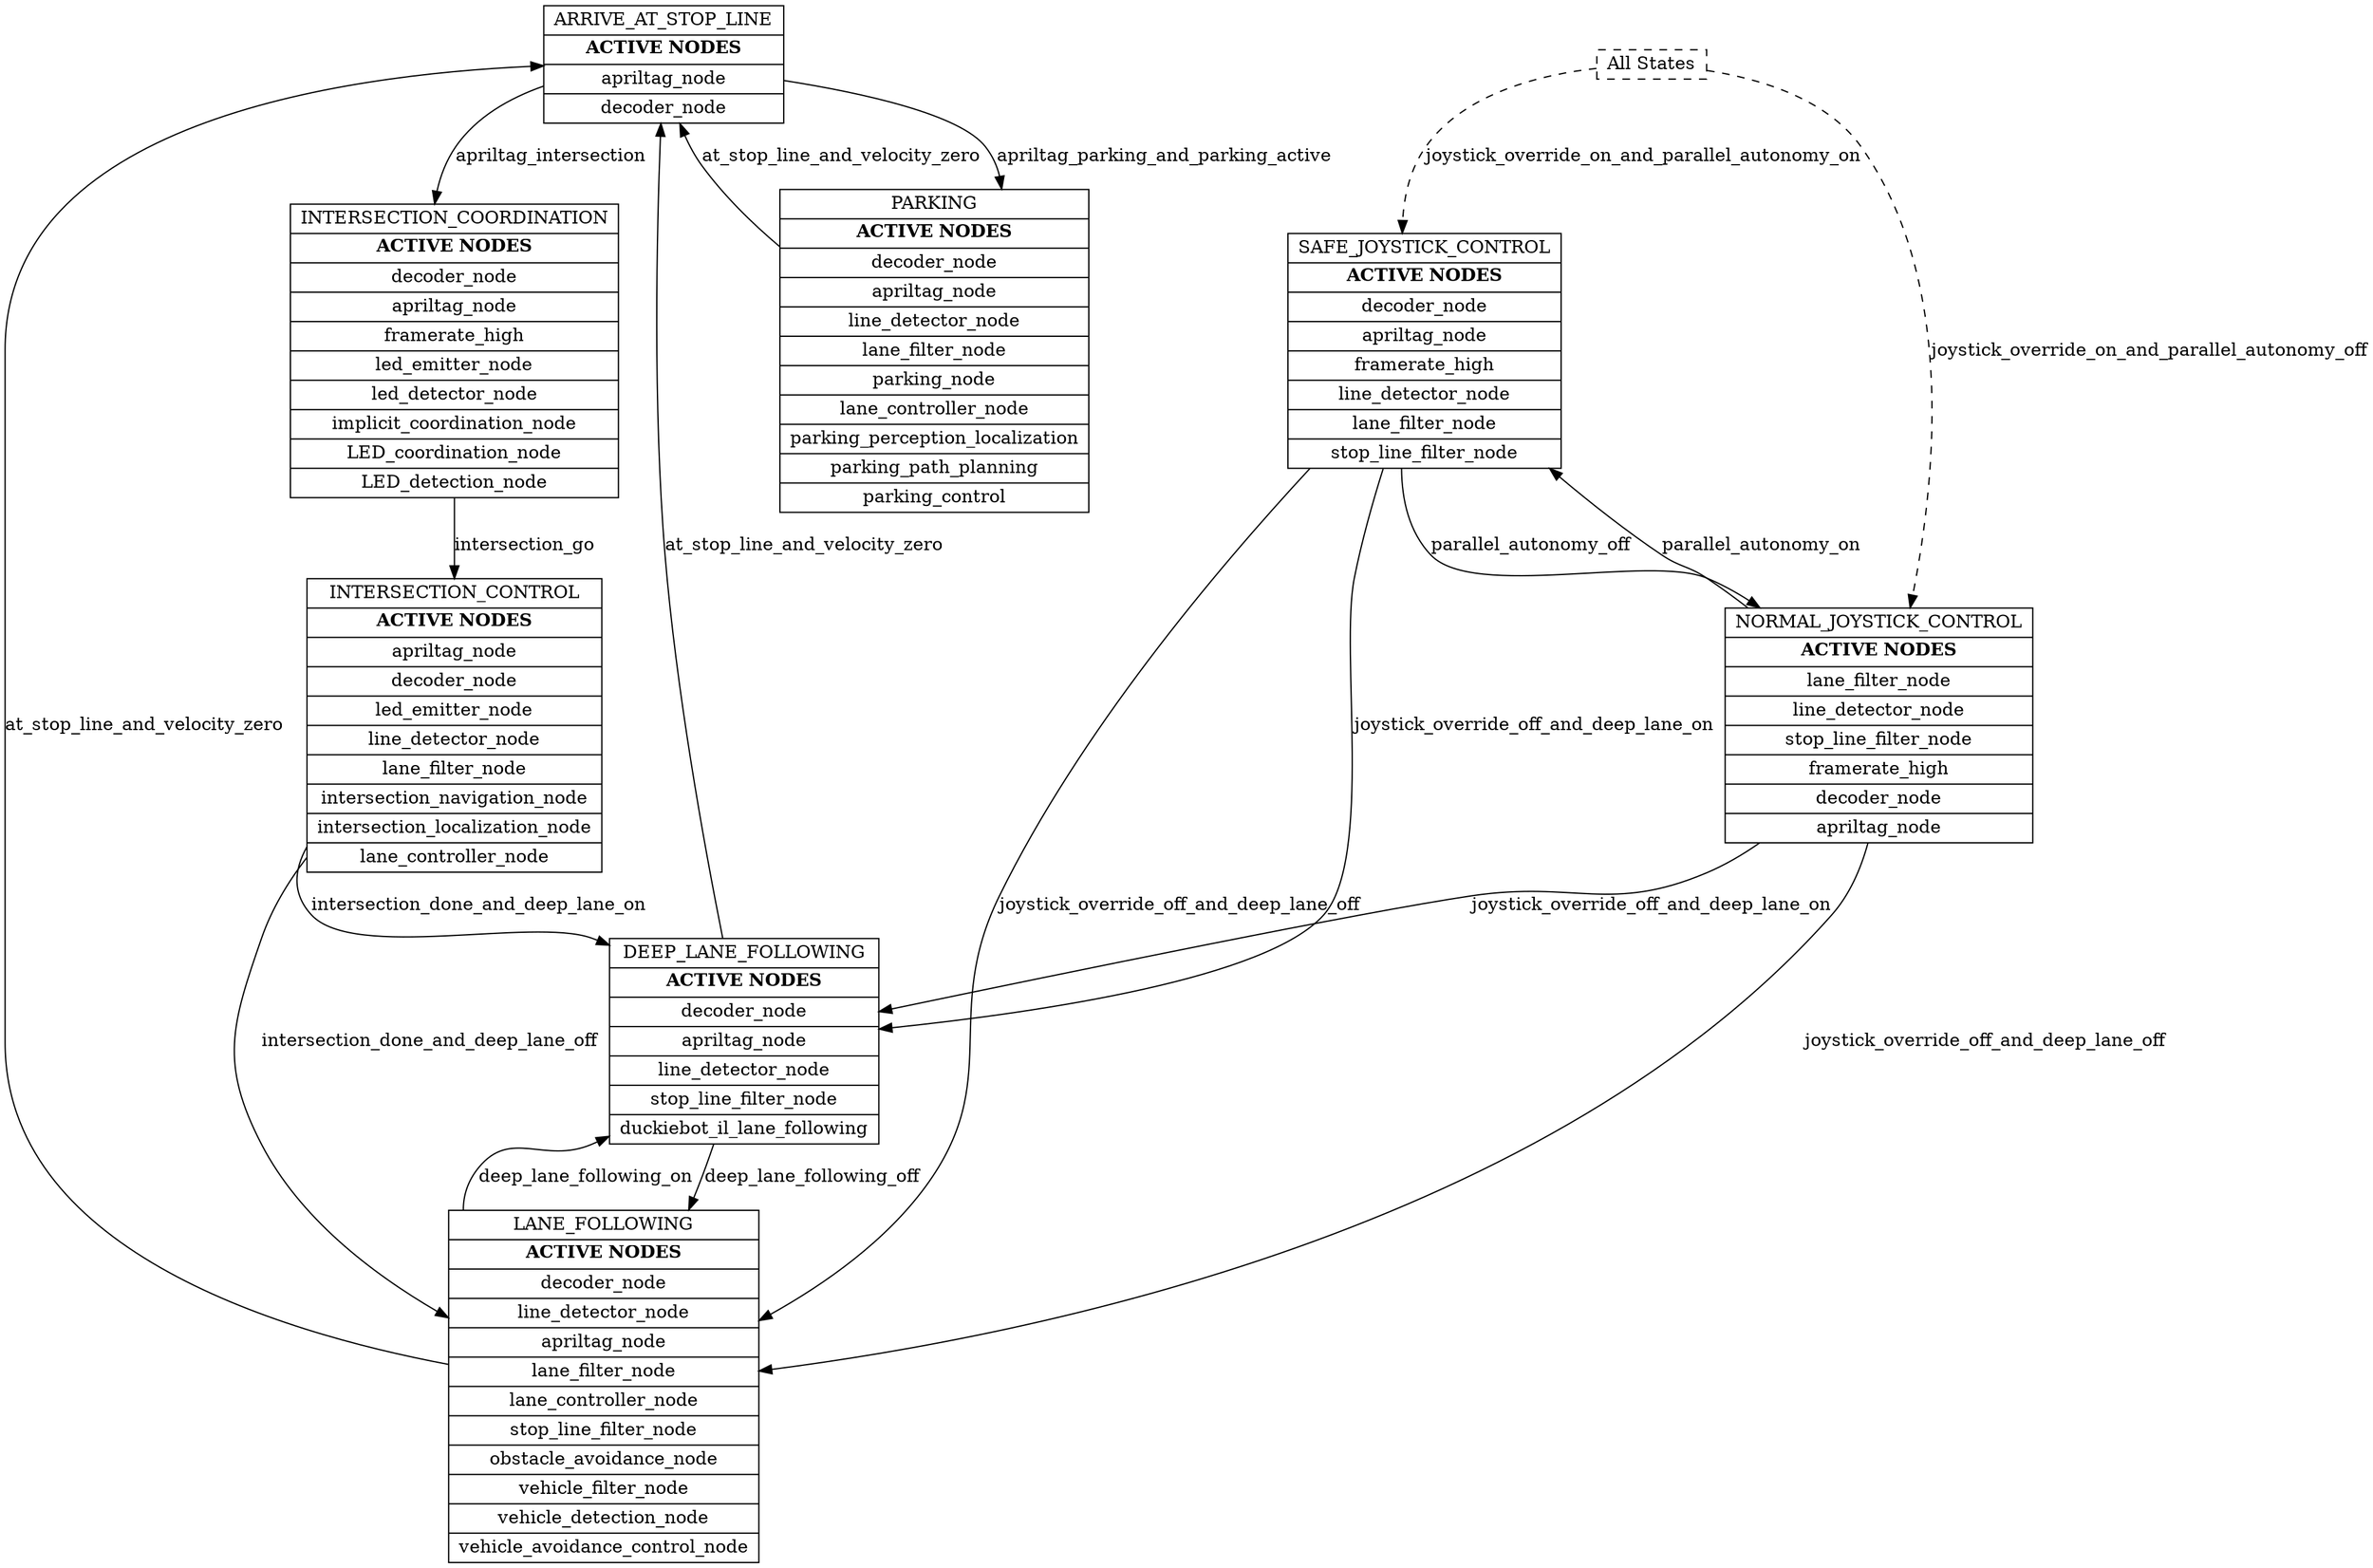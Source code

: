 // default_detailed.yaml
digraph {
	node [height=.1 shape=record]
	ARRIVE_AT_STOP_LINE [label=<{ ARRIVE_AT_STOP_LINE | <B> ACTIVE NODES </B> | apriltag_node | decoder_node }> color=black fontcolor=black]
	INTERSECTION_CONTROL [label=<{ INTERSECTION_CONTROL | <B> ACTIVE NODES </B> | apriltag_node | decoder_node | led_emitter_node | line_detector_node | lane_filter_node | intersection_navigation_node | intersection_localization_node | lane_controller_node }> color=black fontcolor=black]
	INTERSECTION_COORDINATION [label=<{ INTERSECTION_COORDINATION | <B> ACTIVE NODES </B> | decoder_node | apriltag_node | framerate_high | led_emitter_node | led_detector_node | implicit_coordination_node | LED_coordination_node | LED_detection_node }> color=black fontcolor=black]
	DEEP_LANE_FOLLOWING [label=<{ DEEP_LANE_FOLLOWING | <B> ACTIVE NODES </B> | decoder_node | apriltag_node | line_detector_node | stop_line_filter_node | duckiebot_il_lane_following }>]
	PARKING [label=<{ PARKING | <B> ACTIVE NODES </B> | decoder_node | apriltag_node | line_detector_node | lane_filter_node | parking_node | lane_controller_node | parking_perception_localization | parking_path_planning | parking_control }> color=black fontcolor=black]
	SAFE_JOYSTICK_CONTROL [label=<{ SAFE_JOYSTICK_CONTROL | <B> ACTIVE NODES </B> | decoder_node | apriltag_node | framerate_high | line_detector_node | lane_filter_node | stop_line_filter_node }> color=black fontcolor=black]
	NORMAL_JOYSTICK_CONTROL [label=<{ NORMAL_JOYSTICK_CONTROL | <B> ACTIVE NODES </B> | lane_filter_node | line_detector_node | stop_line_filter_node | framerate_high | decoder_node | apriltag_node }> color=black fontcolor=black]
	LANE_FOLLOWING [label=<{ LANE_FOLLOWING | <B> ACTIVE NODES </B> | decoder_node | line_detector_node | apriltag_node | lane_filter_node | lane_controller_node | stop_line_filter_node | obstacle_avoidance_node | vehicle_filter_node | vehicle_detection_node | vehicle_avoidance_control_node }> color=black fontcolor=black]
	ARRIVE_AT_STOP_LINE -> PARKING [label=apriltag_parking_and_parking_active color=black fontcolor=black]
	ARRIVE_AT_STOP_LINE -> INTERSECTION_COORDINATION [label=apriltag_intersection color=black fontcolor=black]
	INTERSECTION_CONTROL -> DEEP_LANE_FOLLOWING [label=intersection_done_and_deep_lane_on color=black fontcolor=black]
	INTERSECTION_CONTROL -> LANE_FOLLOWING [label=intersection_done_and_deep_lane_off color=black fontcolor=black]
	INTERSECTION_COORDINATION -> INTERSECTION_CONTROL [label=intersection_go color=black fontcolor=black]
	DEEP_LANE_FOLLOWING -> ARRIVE_AT_STOP_LINE [label=at_stop_line_and_velocity_zero color=black fontcolor=black]
	DEEP_LANE_FOLLOWING -> LANE_FOLLOWING [label=deep_lane_following_off color=black fontcolor=black]
	PARKING -> ARRIVE_AT_STOP_LINE [label=at_stop_line_and_velocity_zero color=black fontcolor=black]
	SAFE_JOYSTICK_CONTROL -> DEEP_LANE_FOLLOWING [label=joystick_override_off_and_deep_lane_on color=black fontcolor=black]
	SAFE_JOYSTICK_CONTROL -> NORMAL_JOYSTICK_CONTROL [label=parallel_autonomy_off color=black fontcolor=black]
	SAFE_JOYSTICK_CONTROL -> LANE_FOLLOWING [label=joystick_override_off_and_deep_lane_off color=black fontcolor=black]
	NORMAL_JOYSTICK_CONTROL -> DEEP_LANE_FOLLOWING [label=joystick_override_off_and_deep_lane_on color=black fontcolor=black]
	NORMAL_JOYSTICK_CONTROL -> LANE_FOLLOWING [label=joystick_override_off_and_deep_lane_off color=black fontcolor=black]
	NORMAL_JOYSTICK_CONTROL -> SAFE_JOYSTICK_CONTROL [label=parallel_autonomy_on color=black fontcolor=black]
	LANE_FOLLOWING -> ARRIVE_AT_STOP_LINE [label=at_stop_line_and_velocity_zero color=black fontcolor=black]
	LANE_FOLLOWING -> DEEP_LANE_FOLLOWING [label=deep_lane_following_on color=black fontcolor=black]
	ALL_STATES [label="All States" style=dashed]
	ALL_STATES -> NORMAL_JOYSTICK_CONTROL [label=joystick_override_on_and_parallel_autonomy_off concentrate=false style=dashed]
	ALL_STATES -> SAFE_JOYSTICK_CONTROL [label=joystick_override_on_and_parallel_autonomy_on concentrate=false style=dashed]
}